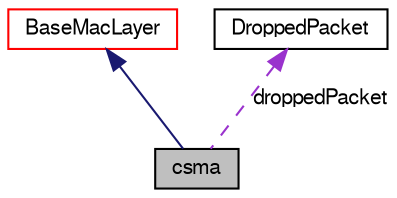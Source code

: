 digraph G
{
  edge [fontname="FreeSans",fontsize="10",labelfontname="FreeSans",labelfontsize="10"];
  node [fontname="FreeSans",fontsize="10",shape=record];
  Node1 [label="csma",height=0.2,width=0.4,color="black", fillcolor="grey75", style="filled" fontcolor="black"];
  Node2 -> Node1 [dir=back,color="midnightblue",fontsize="10",style="solid",fontname="FreeSans"];
  Node2 [label="BaseMacLayer",height=0.2,width=0.4,color="red", fillcolor="white", style="filled",URL="$a00024.html",tooltip="A very simple MAC module template which provides de- and encapsulation of messages..."];
  Node3 -> Node1 [dir=back,color="darkorchid3",fontsize="10",style="dashed",label="droppedPacket",fontname="FreeSans"];
  Node3 [label="DroppedPacket",height=0.2,width=0.4,color="black", fillcolor="white", style="filled",URL="$a00086.html",tooltip="May be published by MAC lyer to indicate why a packet was dropped."];
}
